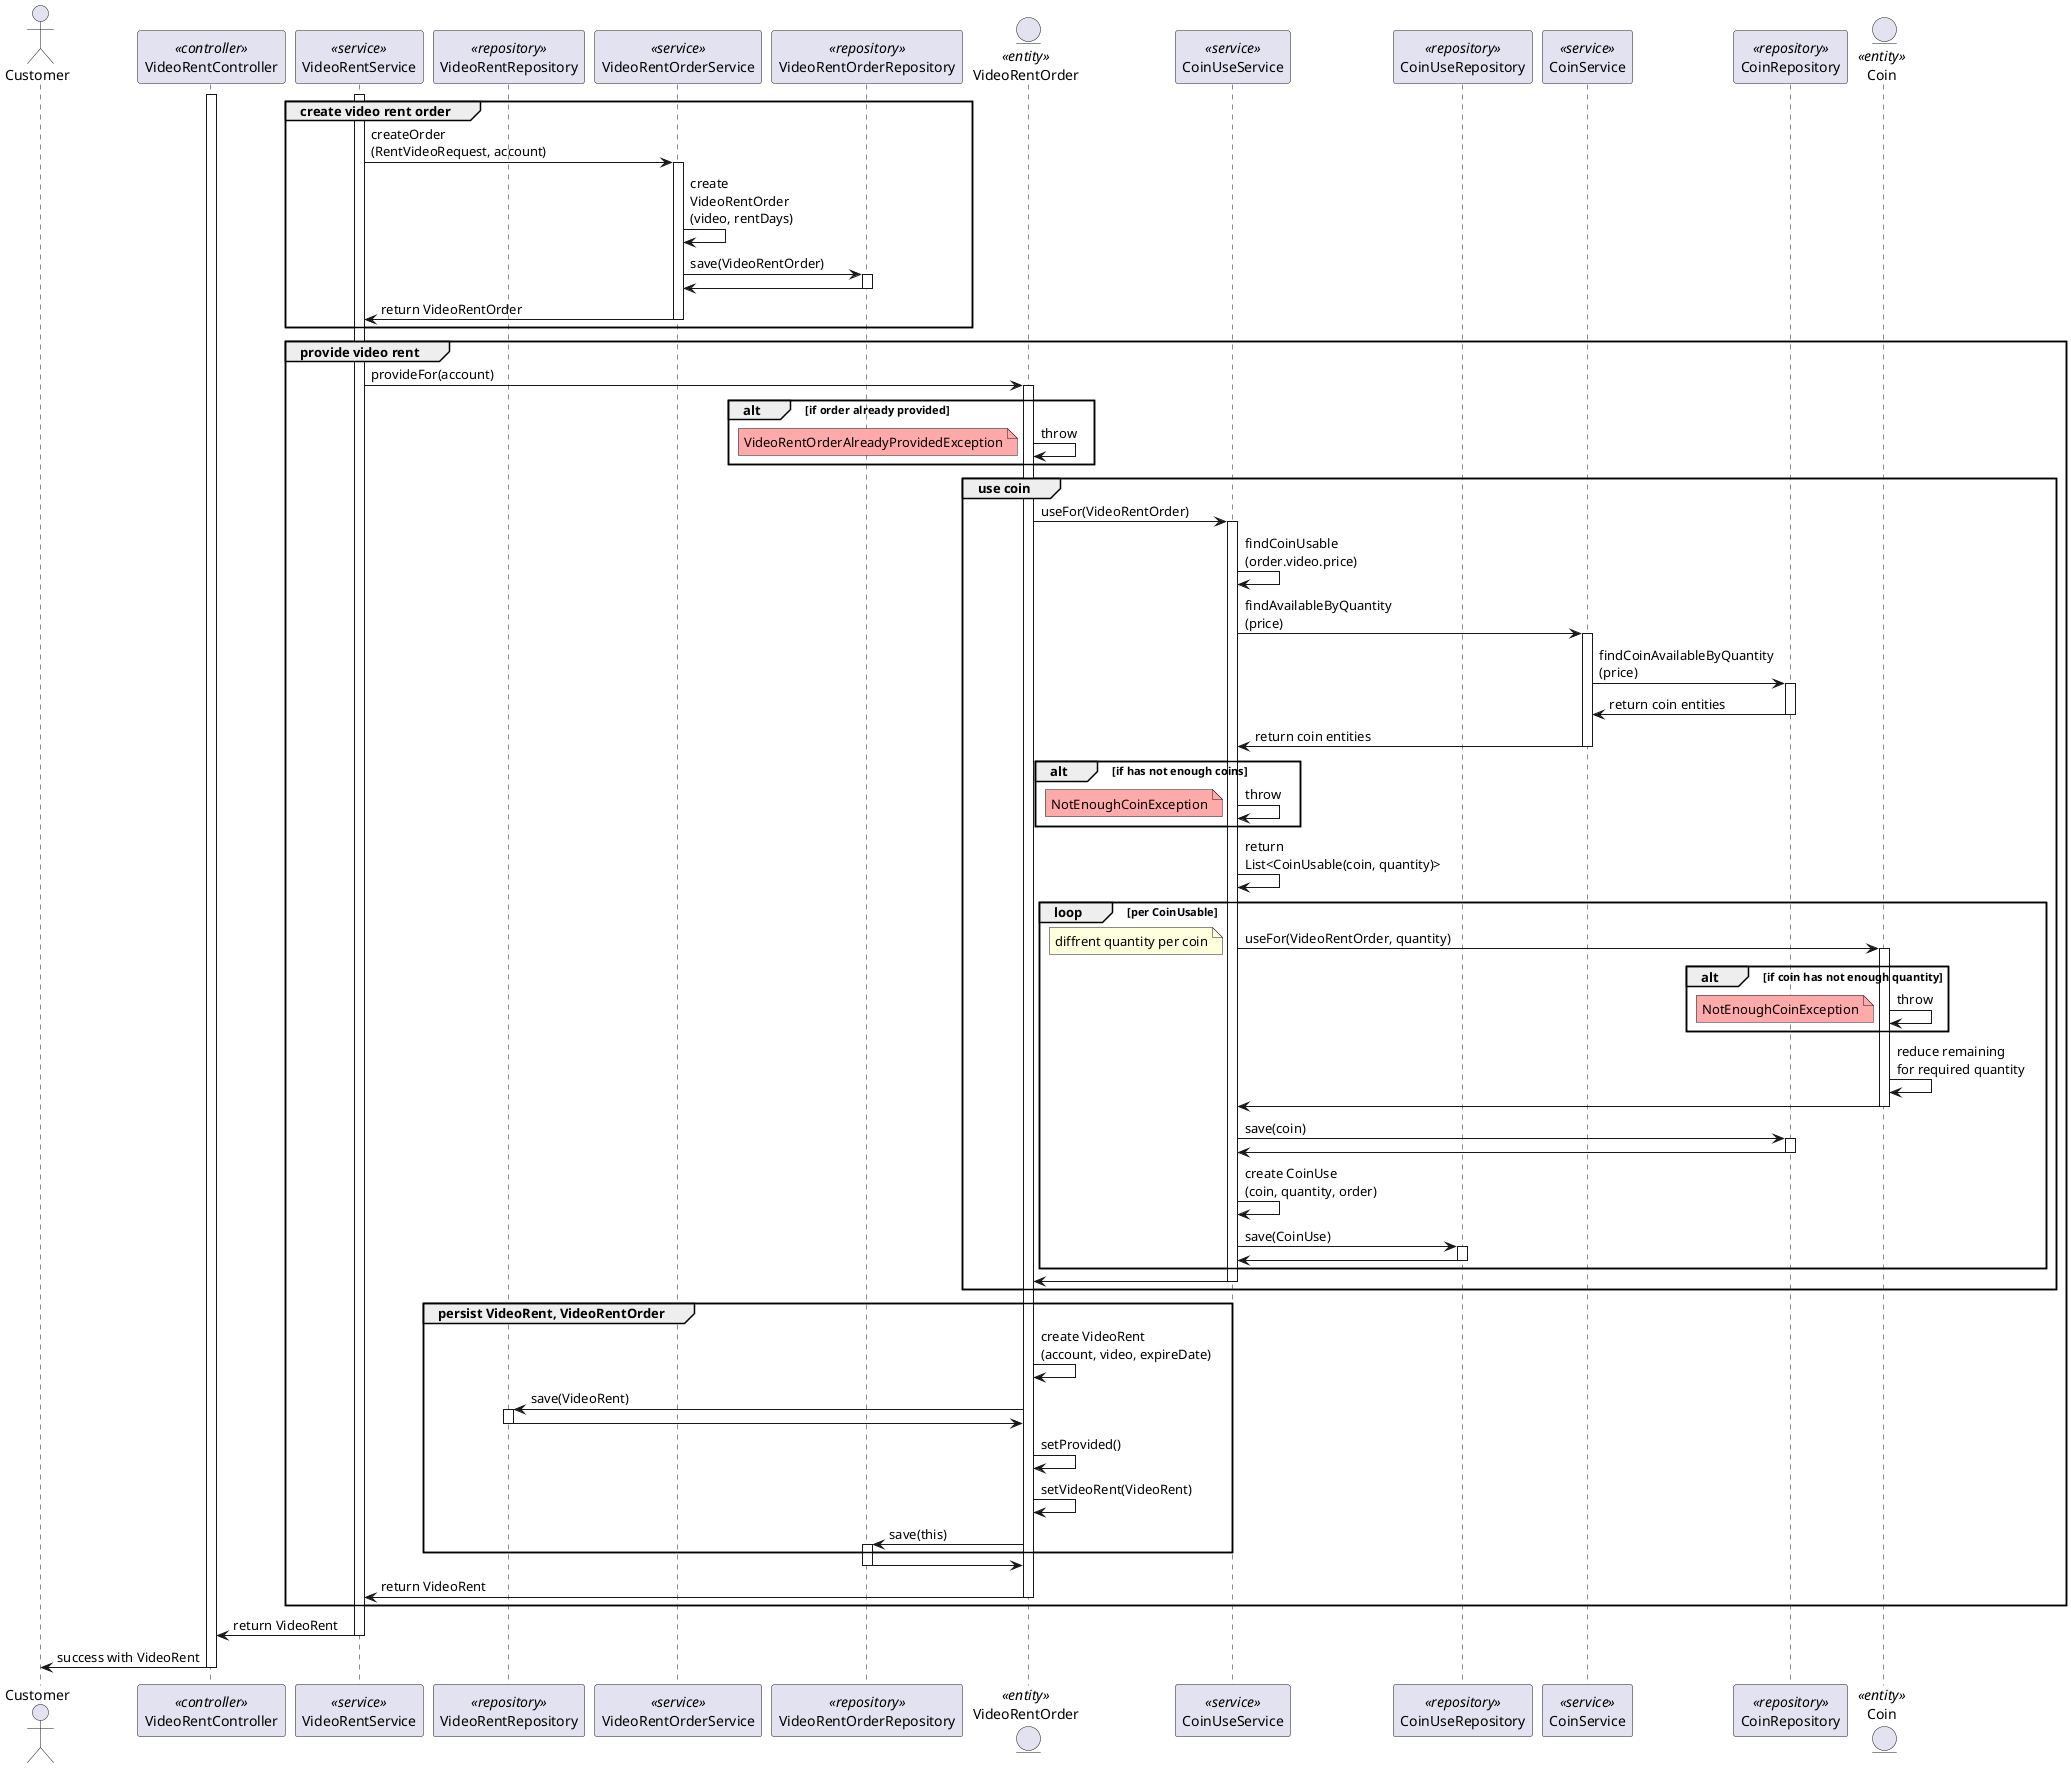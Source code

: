 @startuml

actor customer as "Customer"
participant videoRentController as "VideoRentController" <<controller>>
participant videoRentService as "VideoRentService" <<service>>
participant videoRentRepository as "VideoRentRepository" <<repository>>
participant videoRentOrderService as "VideoRentOrderService" <<service>>
participant videoRentOrderRepository as "VideoRentOrderRepository" <<repository>>
entity videoRentOrder as "VideoRentOrder" <<entity>>
participant coinUseService as "CoinUseService" <<service>>
participant coinUseRepository as "CoinUseRepository" <<repository>>
participant coinService as "CoinService" <<service>>
participant coinRepository as "CoinRepository" <<repository>>
entity coin as "Coin" <<entity>>

activate videoRentController
activate videoRentService

group create video rent order
    videoRentService -> videoRentOrderService: createOrder\n(RentVideoRequest, account)
    activate videoRentOrderService
    videoRentOrderService -> videoRentOrderService: create \nVideoRentOrder \n(video, rentDays)
    videoRentOrderService -> videoRentOrderRepository: save(VideoRentOrder)
    activate videoRentOrderRepository

    videoRentOrderService <- videoRentOrderRepository:
    deactivate videoRentOrderRepository
    videoRentService <- videoRentOrderService: return VideoRentOrder
    deactivate videoRentOrderService
end

group provide video rent
    videoRentService -> videoRentOrder: provideFor(account)
    activate videoRentOrder
    alt if order already provided
        videoRentOrder -> videoRentOrder: throw
        note left #ffaaaa: VideoRentOrderAlreadyProvidedException
    end

    group use coin
        videoRentOrder -> coinUseService: useFor(VideoRentOrder)
        activate coinUseService
        coinUseService -> coinUseService: findCoinUsable\n(order.video.price)
        coinUseService -> coinService: findAvailableByQuantity\n(price)
        activate coinService
        coinService -> coinRepository: findCoinAvailableByQuantity\n(price)
        activate coinRepository

        coinService <- coinRepository: return coin entities
        deactivate coinRepository
        coinUseService <- coinService: return coin entities
        deactivate coinService

        alt if has not enough coins
            coinUseService -> coinUseService: throw
            note left #ffaaaa: NotEnoughCoinException
        end
        coinUseService -> coinUseService: return \nList<CoinUsable(coin, quantity)>

        loop per CoinUsable
            coinUseService -> coin: useFor(VideoRentOrder, quantity)
            note left: diffrent quantity per coin
            activate coin

            alt if coin has not enough quantity
                coin -> coin: throw
                note left #ffaaaa: NotEnoughCoinException
            end

            coin -> coin: reduce remaining \nfor required quantity
            coinUseService <- coin:
            deactivate coin

            coinUseService -> coinRepository: save(coin)
            activate coinRepository
            coinUseService <- coinRepository:
            deactivate coinRepository

            coinUseService -> coinUseService: create CoinUse\n(coin, quantity, order)
            coinUseService -> coinUseRepository: save(CoinUse)
            activate coinUseRepository

            coinUseService <- coinUseRepository:
            deactivate coinUseRepository
        end

        videoRentOrder <- coinUseService:
        deactivate coinUseService
    end

    group persist VideoRent, VideoRentOrder
        videoRentOrder -> videoRentOrder: create VideoRent\n(account, video, expireDate)
        videoRentOrder -> videoRentRepository: save(VideoRent)
        activate videoRentRepository

        videoRentOrder <- videoRentRepository:
        deactivate videoRentRepository

        videoRentOrder -> videoRentOrder: setProvided()
        videoRentOrder -> videoRentOrder: setVideoRent(VideoRent)

        videoRentOrder -> videoRentOrderRepository: save(this)
        activate videoRentOrderRepository
    end
    videoRentOrder <- videoRentOrderRepository:
    deactivate videoRentOrderRepository


    videoRentService <- videoRentOrder: return VideoRent
    deactivate videoRentOrder
end

videoRentController <- videoRentService: return VideoRent
deactivate videoRentService

customer <- videoRentController: success with VideoRent
deactivate videoRentController

@enduml